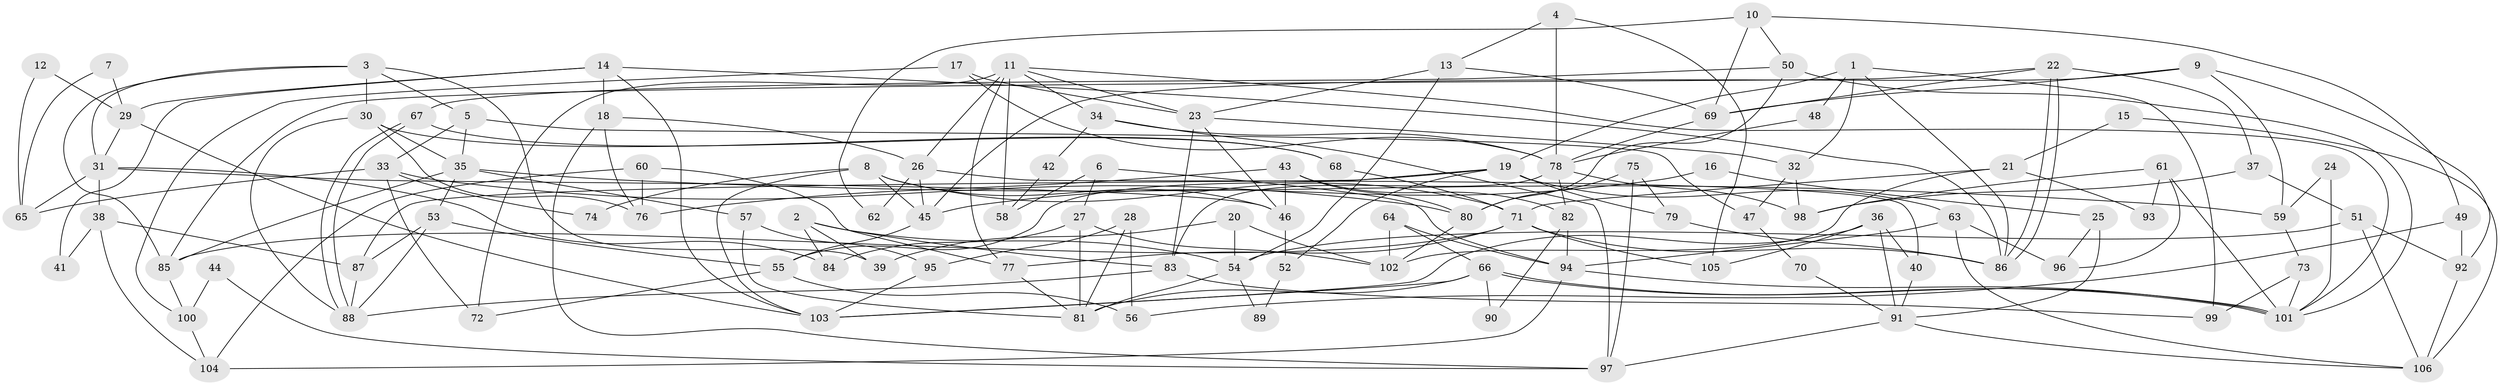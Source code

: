 // coarse degree distribution, {7: 0.1267605633802817, 5: 0.18309859154929578, 9: 0.04225352112676056, 3: 0.18309859154929578, 4: 0.16901408450704225, 6: 0.09859154929577464, 12: 0.014084507042253521, 2: 0.14084507042253522, 8: 0.028169014084507043, 10: 0.014084507042253521}
// Generated by graph-tools (version 1.1) at 2025/42/03/06/25 10:42:01]
// undirected, 106 vertices, 212 edges
graph export_dot {
graph [start="1"]
  node [color=gray90,style=filled];
  1;
  2;
  3;
  4;
  5;
  6;
  7;
  8;
  9;
  10;
  11;
  12;
  13;
  14;
  15;
  16;
  17;
  18;
  19;
  20;
  21;
  22;
  23;
  24;
  25;
  26;
  27;
  28;
  29;
  30;
  31;
  32;
  33;
  34;
  35;
  36;
  37;
  38;
  39;
  40;
  41;
  42;
  43;
  44;
  45;
  46;
  47;
  48;
  49;
  50;
  51;
  52;
  53;
  54;
  55;
  56;
  57;
  58;
  59;
  60;
  61;
  62;
  63;
  64;
  65;
  66;
  67;
  68;
  69;
  70;
  71;
  72;
  73;
  74;
  75;
  76;
  77;
  78;
  79;
  80;
  81;
  82;
  83;
  84;
  85;
  86;
  87;
  88;
  89;
  90;
  91;
  92;
  93;
  94;
  95;
  96;
  97;
  98;
  99;
  100;
  101;
  102;
  103;
  104;
  105;
  106;
  1 -- 86;
  1 -- 19;
  1 -- 32;
  1 -- 48;
  1 -- 99;
  2 -- 54;
  2 -- 83;
  2 -- 39;
  2 -- 84;
  3 -- 85;
  3 -- 31;
  3 -- 5;
  3 -- 30;
  3 -- 39;
  4 -- 78;
  4 -- 105;
  4 -- 13;
  5 -- 35;
  5 -- 33;
  5 -- 47;
  6 -- 27;
  6 -- 94;
  6 -- 58;
  7 -- 65;
  7 -- 29;
  8 -- 103;
  8 -- 46;
  8 -- 45;
  8 -- 71;
  8 -- 74;
  9 -- 69;
  9 -- 59;
  9 -- 45;
  9 -- 92;
  10 -- 50;
  10 -- 69;
  10 -- 49;
  10 -- 62;
  11 -- 23;
  11 -- 101;
  11 -- 26;
  11 -- 34;
  11 -- 58;
  11 -- 72;
  11 -- 77;
  12 -- 29;
  12 -- 65;
  13 -- 23;
  13 -- 54;
  13 -- 69;
  14 -- 18;
  14 -- 86;
  14 -- 29;
  14 -- 41;
  14 -- 103;
  15 -- 106;
  15 -- 21;
  16 -- 45;
  16 -- 25;
  17 -- 78;
  17 -- 100;
  17 -- 23;
  18 -- 97;
  18 -- 26;
  18 -- 76;
  19 -- 55;
  19 -- 87;
  19 -- 52;
  19 -- 63;
  19 -- 79;
  20 -- 39;
  20 -- 54;
  20 -- 102;
  21 -- 102;
  21 -- 71;
  21 -- 93;
  22 -- 85;
  22 -- 86;
  22 -- 86;
  22 -- 37;
  22 -- 69;
  23 -- 32;
  23 -- 46;
  23 -- 83;
  24 -- 101;
  24 -- 59;
  25 -- 96;
  25 -- 91;
  26 -- 45;
  26 -- 40;
  26 -- 62;
  27 -- 102;
  27 -- 81;
  27 -- 84;
  28 -- 95;
  28 -- 81;
  28 -- 56;
  29 -- 31;
  29 -- 103;
  30 -- 76;
  30 -- 35;
  30 -- 68;
  30 -- 88;
  31 -- 46;
  31 -- 84;
  31 -- 38;
  31 -- 65;
  32 -- 98;
  32 -- 47;
  33 -- 72;
  33 -- 65;
  33 -- 74;
  33 -- 80;
  34 -- 78;
  34 -- 42;
  34 -- 97;
  35 -- 53;
  35 -- 57;
  35 -- 59;
  35 -- 85;
  36 -- 103;
  36 -- 40;
  36 -- 91;
  36 -- 105;
  37 -- 51;
  37 -- 98;
  38 -- 87;
  38 -- 41;
  38 -- 104;
  40 -- 91;
  42 -- 58;
  43 -- 82;
  43 -- 80;
  43 -- 46;
  43 -- 76;
  44 -- 100;
  44 -- 97;
  45 -- 55;
  46 -- 52;
  47 -- 70;
  48 -- 78;
  49 -- 92;
  49 -- 56;
  50 -- 101;
  50 -- 67;
  50 -- 80;
  51 -- 106;
  51 -- 54;
  51 -- 92;
  52 -- 89;
  53 -- 55;
  53 -- 88;
  53 -- 87;
  54 -- 81;
  54 -- 89;
  55 -- 56;
  55 -- 72;
  57 -- 81;
  57 -- 95;
  59 -- 73;
  60 -- 77;
  60 -- 76;
  60 -- 104;
  61 -- 98;
  61 -- 101;
  61 -- 93;
  61 -- 96;
  63 -- 94;
  63 -- 96;
  63 -- 106;
  64 -- 66;
  64 -- 102;
  64 -- 94;
  66 -- 101;
  66 -- 101;
  66 -- 103;
  66 -- 81;
  66 -- 90;
  67 -- 88;
  67 -- 88;
  67 -- 68;
  68 -- 71;
  69 -- 78;
  70 -- 91;
  71 -- 86;
  71 -- 77;
  71 -- 85;
  71 -- 105;
  73 -- 99;
  73 -- 101;
  75 -- 97;
  75 -- 80;
  75 -- 79;
  77 -- 81;
  78 -- 83;
  78 -- 82;
  78 -- 98;
  79 -- 86;
  80 -- 102;
  82 -- 94;
  82 -- 90;
  83 -- 88;
  83 -- 99;
  85 -- 100;
  87 -- 88;
  91 -- 106;
  91 -- 97;
  92 -- 106;
  94 -- 104;
  94 -- 101;
  95 -- 103;
  100 -- 104;
}
